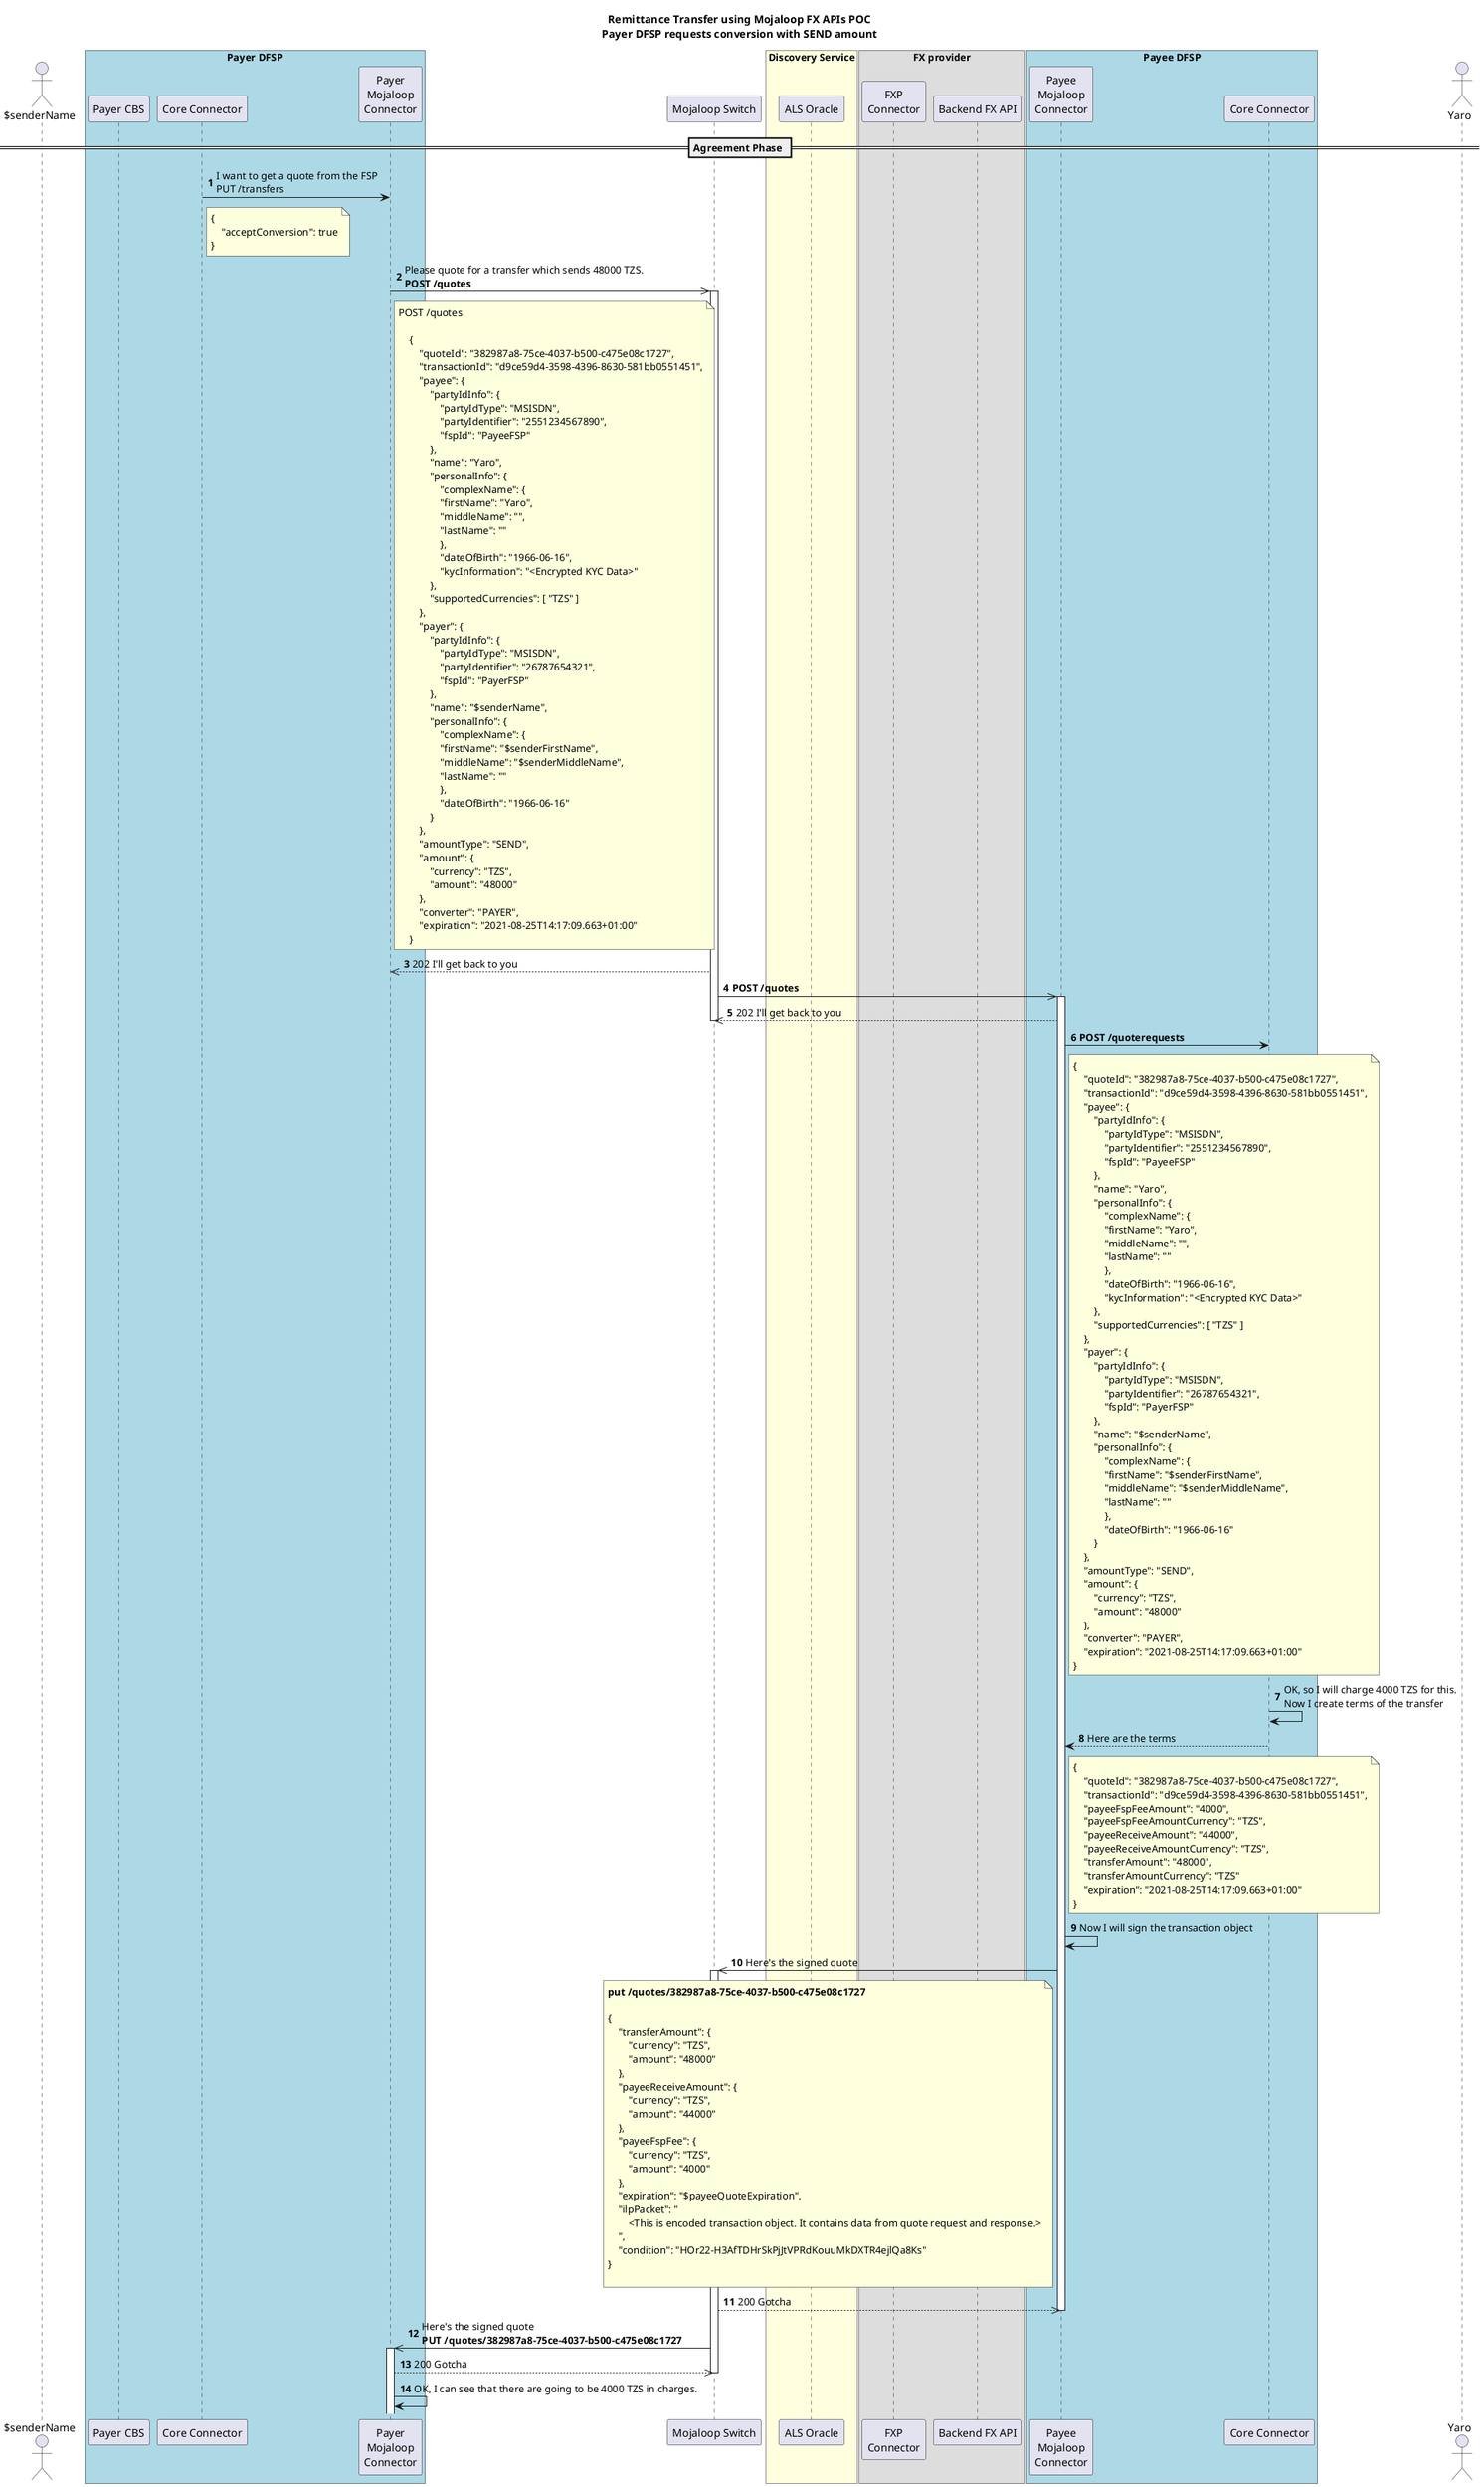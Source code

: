 @startuml

!$simplified = false
!$shortCutSingleFXP = false
!$hideSwitchDetail = false
!$advancedCoreConnectorFlow = false
!$senderLastName = ""
!$senderDOB = "1966-06-16"
!$receiverName = "Yaro"
!$receiverFirstName = "Yaro"
!$receiverMiddleName = ""
!$receiverLastName = ""
!$receiverDOB = "1966-06-16"
!$payerCurrency = "BWP"
!$payeeCurrency = "TZS"
!$payerFSPID = "PayerFSP"
!$payeeFSPID = "PayeeFSP"
!$fxpID = "FDH_FX"
!$payerMSISDN = "26787654321"
!$payeeMSISDN = "2551234567890"
!$payeeReceiveAmount = "44000"
!$payerSendAmount = "300"
!$payeeFee = "4000"
!$targetAmount = "48000"
!$fxpChargesSource = "33"
!$fxpChargesTarget = "6000"
!$fxpSourceAmount = "300"
!$fxpTargetAmount = "48000"
!$totalChargesSourceCurrency = "55"
!$totalChargesTargetCurrency = "10000"
!$conversionRequestId = "828cc75f-1654-415e-8fcd-df76cc9329b9"
!$conversionId = "581f68ef-b54f-416f-9161-ac34e889a84b"
!$homeTransactionId = "string"
!$quoteId = "382987a8-75ce-4037-b500-c475e08c1727"
!$transactionId = "d9ce59d4-3598-4396-8630-581bb0551451"
!$quotePayerExpiration = "2021-08-25T14:17:09.663+01:00"
!$quotePayeeExpiration = "2021-08-25T14:17:09.663+01:00"
!$commitRequestId = "77c9d78d-c26a-4474-8b3c-99b96a814bfc"
!$determiningTransferId = "d9ce59d4-3598-4396-8630-581bb0551451"
!$transferId = "d9ce59d4-3598-4396-8630-581bb0551451"
!$fxCondition = "GRzLaTP7DJ9t4P-a_BA0WA9wzzlsugf00-Tn6kESAfM"
!$condition = "HOr22-H3AfTDHrSkPjJtVPRdKouuMkDXTR4ejlQa8Ks"

title Remittance Transfer using Mojaloop FX APIs POC\nPayer DFSP requests conversion with SEND amount
actor "$senderName" as A1
box "Payer DFSP" #LightBlue  
  participant "Payer CBS" as PayerCBS
  participant "Core Connector" as PayerCC
  participant "Payer\nMojaloop\nConnector" as D1
end box

participant "Mojaloop Switch" as S1

box "Discovery Service" #LightYellow
  participant "ALS Oracle" as ALS
end box

box "FX provider"  
  participant "FXP\nConnector" as FXP
  participant "Backend FX API" as FXPBackend
end box

box "Payee DFSP" #LightBlue   
  participant "Payee\nMojaloop\nConnector" as D2
  participant "Core Connector" as PayeeCC
end box

actor "$receiverName" as A2
autonumber

== Agreement Phase ==


!if ($advancedCoreConnectorFlow != true)
PayerCC->D1: I want to get a quote from the FSP\nPUT /transfers
note right of PayerCC
{
    "acceptConversion": true
}
end note
!else
PayerCC->D1: I want to get a quote from the FSP\n**POST /quotes**
    !if ($simplified != true)
        note right of PayerCC
        {
            "fspId": "$payeeFSPID",
            "quotesPostRequest": {
                "quoteId": "$quoteId",
                "transactionId": "$transactionId",
                "payee": {
                    "partyIdInfo": {
                        "partyIdType": "MSISDN",
                        "partyIdentifier": "$payeeMSISDN",
                        "fspId": "$payeeFSPID"
                    },
                    "name": "$receiverName",
                    "personalInfo": {
                        "complexName": {
                        "firstName": "$receiverFirstName",
                        "middleName": "$receiverMiddleName",
                        "lastName": "$receiverLastName"
                        },
                        "dateOfBirth": "$receiverDOB",
                        "kycInformation": "<Encrypted KYC Data>"
                    },
                    "supportedCurrencies": [ "$payeeCurrency" ]
                },
                "payer": {
                    "partyIdInfo": {
                        "partyIdType": "MSISDN",
                        "partyIdentifier": "$payerMSISDN",
                        "fspId": "$payerFSPID"
                    },
                    "name": "$senderName",
                    "personalInfo": {
                        "complexName": {
                        "firstName": "$senderFirstName",
                        "middleName": "$senderMiddleName",
                        "lastName": "$senderLastName"
                        },
                        "dateOfBirth": "$senderDOB"
                    }
                },
                "amountType": "SEND",
                "amount": {
                    "currency": "$payeeCurrency",
                    "amount": "$fxpTargetAmount"
                },
                "converter": "PAYER",
                "expiration": "$quotePayerExpiration"
            }
        }
        end note
    !endif
!endif


D1->>S1:Please quote for a transfer which sends $fxpTargetAmount $payeeCurrency.\n**POST /quotes**
!if ($simplified != true)
note right of D1
POST /quotes

    {
        "quoteId": "$quoteId",
        "transactionId": "$transactionId",
        "payee": {
            "partyIdInfo": {
                "partyIdType": "MSISDN",
                "partyIdentifier": "$payeeMSISDN",
                "fspId": "$payeeFSPID"
            },
            "name": "$receiverName",
            "personalInfo": {
                "complexName": {
                "firstName": "$receiverFirstName",
                "middleName": "$receiverMiddleName",
                "lastName": "$receiverLastName"
                },
                "dateOfBirth": "$receiverDOB",
                "kycInformation": "<Encrypted KYC Data>"
            },
            "supportedCurrencies": [ "$payeeCurrency" ]
        },
        "payer": {
            "partyIdInfo": {
                "partyIdType": "MSISDN",
                "partyIdentifier": "$payerMSISDN",
                "fspId": "$payerFSPID"
            },
            "name": "$senderName",
            "personalInfo": {
                "complexName": {
                "firstName": "$senderFirstName",
                "middleName": "$senderMiddleName",
                "lastName": "$senderLastName"
                },
                "dateOfBirth": "$senderDOB"
            }
        },
        "amountType": "SEND",
        "amount": {
            "currency": "$payeeCurrency",
            "amount": "$fxpTargetAmount"
        },
        "converter": "PAYER",
        "expiration": "$quotePayerExpiration"
    }
end note
!endif
activate S1
!if ($simplified != true)
S1-->>D1:202 I'll get back to you
!endif

S1->>D2:**POST /quotes**
activate D2
!if ($simplified != true)
D2-->>S1:202 I'll get back to you
!endif
deactivate S1
D2->PayeeCC:**POST /quoterequests**
!if ($simplified != true)
note right of D2
{
    "quoteId": "$quoteId",
    "transactionId": "$transactionId",
    "payee": {
        "partyIdInfo": {
            "partyIdType": "MSISDN",
            "partyIdentifier": "$payeeMSISDN",
            "fspId": "$payeeFSPID"
        },
        "name": "$receiverName",
        "personalInfo": {
            "complexName": {
            "firstName": "$receiverFirstName",
            "middleName": "$receiverMiddleName",
            "lastName": "$receiverLastName"
            },
            "dateOfBirth": "$receiverDOB",
            "kycInformation": "<Encrypted KYC Data>"
        },
        "supportedCurrencies": [ "$payeeCurrency" ]
    },
    "payer": {
        "partyIdInfo": {
            "partyIdType": "MSISDN",
            "partyIdentifier": "$payerMSISDN",
            "fspId": "$payerFSPID"
        },
        "name": "$senderName",
        "personalInfo": {
            "complexName": {
            "firstName": "$senderFirstName",
            "middleName": "$senderMiddleName",
            "lastName": "$senderLastName"
            },
            "dateOfBirth": "$senderDOB"
        }
    },
    "amountType": "SEND",
    "amount": {
        "currency": "$payeeCurrency",
        "amount": "$fxpTargetAmount"
    },
    "converter": "PAYER",
    "expiration": "$quotePayerExpiration"
}
end note
!endif
PayeeCC->PayeeCC:OK, so I will charge $payeeFee $payeeCurrency for this.\nNow I create terms of the transfer
PayeeCC-->D2:Here are the terms
!if ($simplified != true)
note right of D2
{
    "quoteId": "$quoteId",
    "transactionId": "$transactionId",
    "payeeFspFeeAmount": "$payeeFee",
    "payeeFspFeeAmountCurrency": "$payeeCurrency",
    "payeeReceiveAmount": "$payeeReceiveAmount",
    "payeeReceiveAmountCurrency": "$payeeCurrency",
    "transferAmount": "$targetAmount",
    "transferAmountCurrency": "$payeeCurrency"
    "expiration": "$quotePayerExpiration"
}
end note
!endif
D2->D2:Now I will sign the transaction object
D2->>S1:Here's the signed quote
note left of D2
    **put /quotes/$quoteId**

    {
        "transferAmount": {
            "currency": "$payeeCurrency",
            "amount": "$targetAmount"
        },
        "payeeReceiveAmount": {
            "currency": "$payeeCurrency",
            "amount": "$payeeReceiveAmount"
        },
        "payeeFspFee": {
            "currency": "$payeeCurrency",
            "amount": "$payeeFee"
        },
        "expiration": "$payeeQuoteExpiration",
        "ilpPacket": "
            <This is encoded transaction object. It contains data from quote request and response.>
        ",
        "condition": "$condition"
    }

end note
activate S1
!if ($simplified != true)
S1-->>D2:200 Gotcha
!endif
deactivate D2
S1->>D1:Here's the signed quote\n**PUT /quotes/382987a8-75ce-4037-b500-c475e08c1727**
activate D1
!if ($simplified != true)
D1-->>S1:200 Gotcha
!endif
deactivate S1
D1->D1:OK, I can see that there are going to be $payeeFee $payeeCurrency in charges.
@enduml
